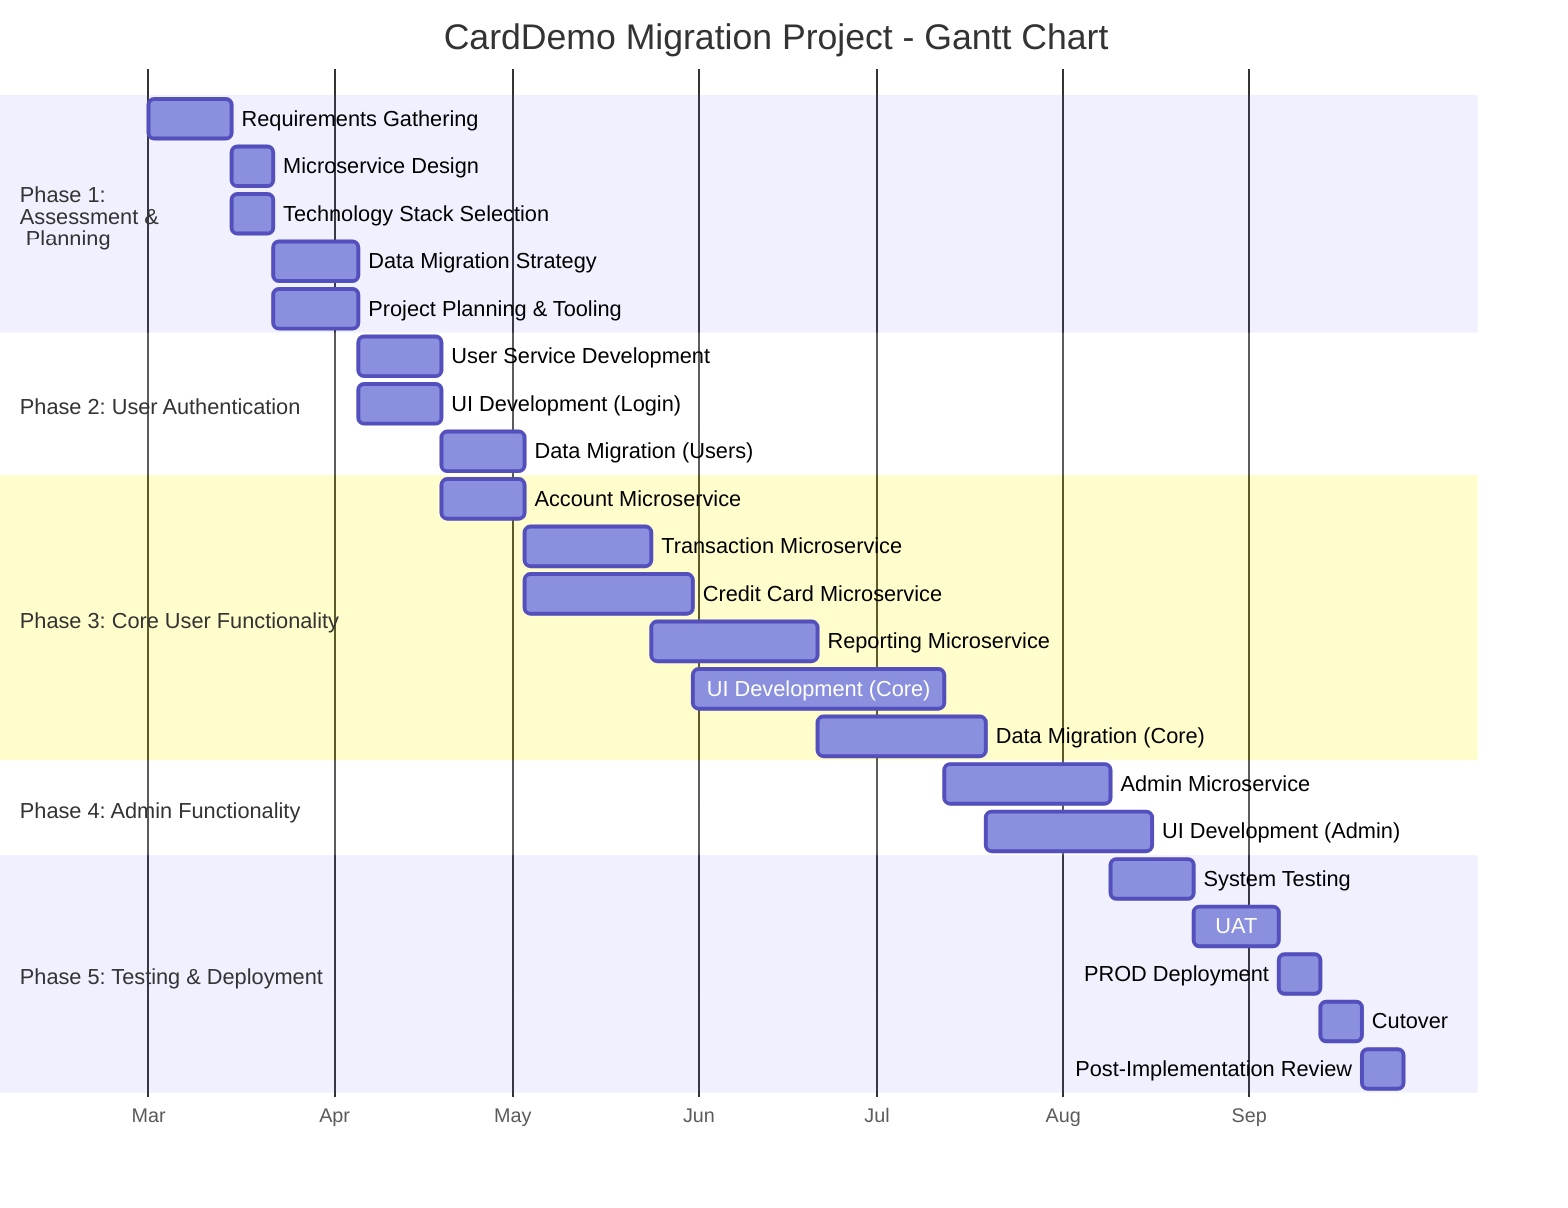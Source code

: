 gantt
    dateFormat  YYYY-MM-DD
    axisFormat  %b
    title CardDemo Migration Project - Gantt Chart

    section Phase 1: <br>Assessment &<br> Planning
    Requirements Gathering          :a1, 2025-03-01, 2w
    Microservice Design             :a2, after a1, 1w
    Technology Stack Selection      :a3, after a1, 1w
    Data Migration Strategy         :a4, after a2, 2w
    Project Planning & Tooling      :a5, after a3, 2w

    section Phase 2: User Authentication
    User Service Development        :b1, after a5, 2w
    UI Development (Login)          :b2, after a5, 2w
    Data Migration (Users)          :b3, after b2, 2w

    section Phase 3: Core User Functionality
    Account Microservice           :c1, after b2, 2w
    Transaction Microservice         :c2, after b3, 3w
    Credit Card Microservice        :c3, after c1, 4w
    Reporting Microservice        :c4, after c2, 4w
    UI Development (Core)          :c5, after c3, 6w
    Data Migration (Core)           :c6, after c4, 4w

    section Phase 4: Admin Functionality
    Admin Microservice              :d1, after c5, 4w
    UI Development (Admin)           :d2, after c6, 4w

    section Phase 5: Testing & Deployment
    System Testing                 :e1, after d1, 2w
    UAT                            :e2, after e1, 2w
    PROD Deployment                     :e3, after e2, 1w
    Cutover                        :e4, after e3, 1w
    Post-Implementation Review     :e5, after e4, 1w